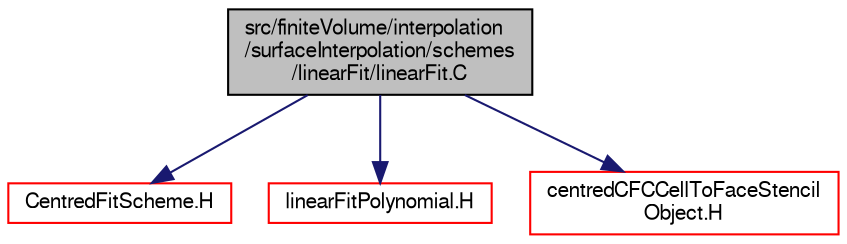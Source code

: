 digraph "src/finiteVolume/interpolation/surfaceInterpolation/schemes/linearFit/linearFit.C"
{
  bgcolor="transparent";
  edge [fontname="FreeSans",fontsize="10",labelfontname="FreeSans",labelfontsize="10"];
  node [fontname="FreeSans",fontsize="10",shape=record];
  Node0 [label="src/finiteVolume/interpolation\l/surfaceInterpolation/schemes\l/linearFit/linearFit.C",height=0.2,width=0.4,color="black", fillcolor="grey75", style="filled", fontcolor="black"];
  Node0 -> Node1 [color="midnightblue",fontsize="10",style="solid",fontname="FreeSans"];
  Node1 [label="CentredFitScheme.H",height=0.2,width=0.4,color="red",URL="$a04115.html"];
  Node0 -> Node273 [color="midnightblue",fontsize="10",style="solid",fontname="FreeSans"];
  Node273 [label="linearFitPolynomial.H",height=0.2,width=0.4,color="red",URL="$a04181.html"];
  Node0 -> Node274 [color="midnightblue",fontsize="10",style="solid",fontname="FreeSans"];
  Node274 [label="centredCFCCellToFaceStencil\lObject.H",height=0.2,width=0.4,color="red",URL="$a03446.html"];
}
